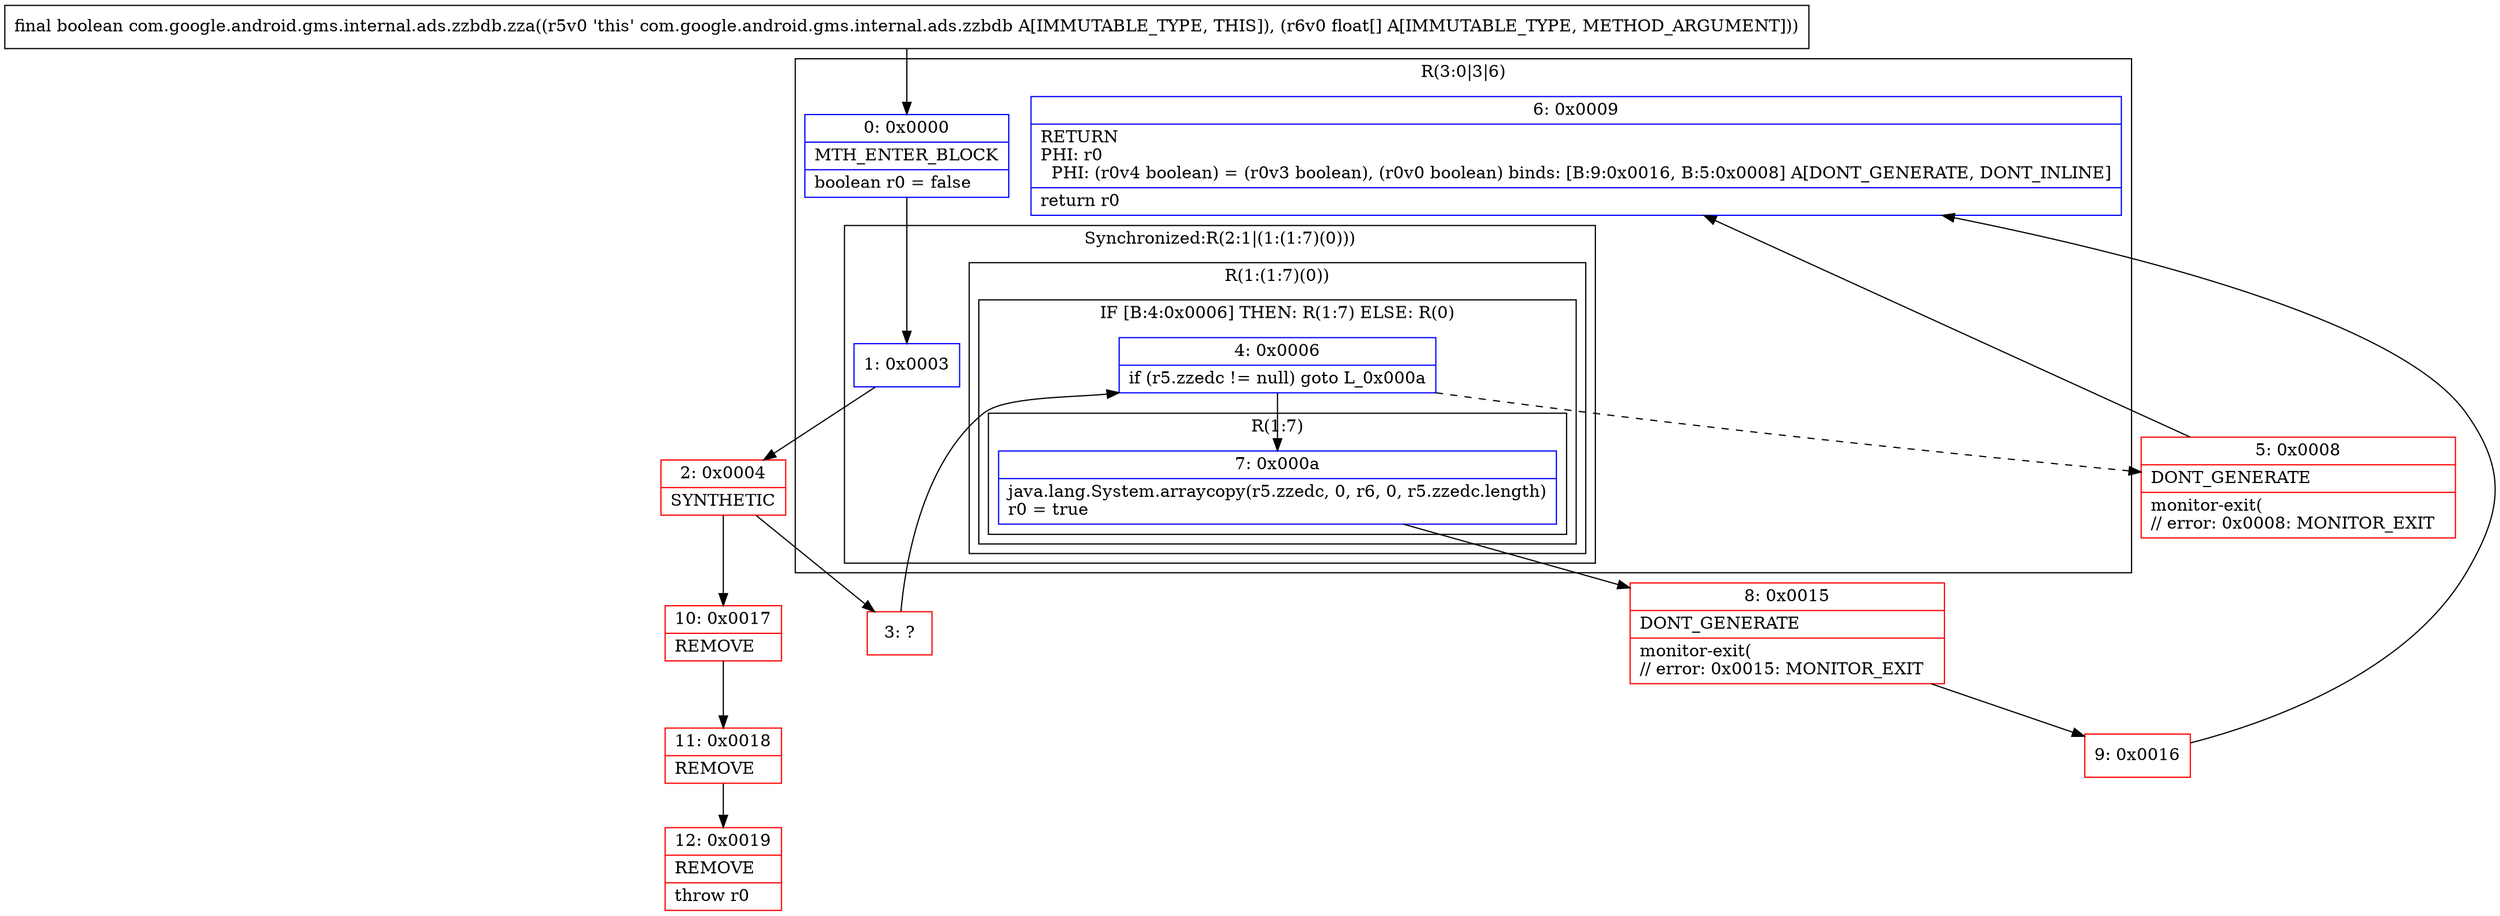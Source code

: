 digraph "CFG forcom.google.android.gms.internal.ads.zzbdb.zza([F)Z" {
subgraph cluster_Region_47930419 {
label = "R(3:0|3|6)";
node [shape=record,color=blue];
Node_0 [shape=record,label="{0\:\ 0x0000|MTH_ENTER_BLOCK\l|boolean r0 = false\l}"];
subgraph cluster_SynchronizedRegion_2124286124 {
label = "Synchronized:R(2:1|(1:(1:7)(0)))";
node [shape=record,color=blue];
Node_1 [shape=record,label="{1\:\ 0x0003}"];
subgraph cluster_Region_961436682 {
label = "R(1:(1:7)(0))";
node [shape=record,color=blue];
subgraph cluster_IfRegion_1581892424 {
label = "IF [B:4:0x0006] THEN: R(1:7) ELSE: R(0)";
node [shape=record,color=blue];
Node_4 [shape=record,label="{4\:\ 0x0006|if (r5.zzedc != null) goto L_0x000a\l}"];
subgraph cluster_Region_541528479 {
label = "R(1:7)";
node [shape=record,color=blue];
Node_7 [shape=record,label="{7\:\ 0x000a|java.lang.System.arraycopy(r5.zzedc, 0, r6, 0, r5.zzedc.length)\lr0 = true\l}"];
}
subgraph cluster_Region_1499031092 {
label = "R(0)";
node [shape=record,color=blue];
}
}
}
}
Node_6 [shape=record,label="{6\:\ 0x0009|RETURN\lPHI: r0 \l  PHI: (r0v4 boolean) = (r0v3 boolean), (r0v0 boolean) binds: [B:9:0x0016, B:5:0x0008] A[DONT_GENERATE, DONT_INLINE]\l|return r0\l}"];
}
Node_2 [shape=record,color=red,label="{2\:\ 0x0004|SYNTHETIC\l}"];
Node_3 [shape=record,color=red,label="{3\:\ ?}"];
Node_5 [shape=record,color=red,label="{5\:\ 0x0008|DONT_GENERATE\l|monitor\-exit(\l\/\/ error: 0x0008: MONITOR_EXIT  \l}"];
Node_8 [shape=record,color=red,label="{8\:\ 0x0015|DONT_GENERATE\l|monitor\-exit(\l\/\/ error: 0x0015: MONITOR_EXIT  \l}"];
Node_9 [shape=record,color=red,label="{9\:\ 0x0016}"];
Node_10 [shape=record,color=red,label="{10\:\ 0x0017|REMOVE\l}"];
Node_11 [shape=record,color=red,label="{11\:\ 0x0018|REMOVE\l}"];
Node_12 [shape=record,color=red,label="{12\:\ 0x0019|REMOVE\l|throw r0\l}"];
MethodNode[shape=record,label="{final boolean com.google.android.gms.internal.ads.zzbdb.zza((r5v0 'this' com.google.android.gms.internal.ads.zzbdb A[IMMUTABLE_TYPE, THIS]), (r6v0 float[] A[IMMUTABLE_TYPE, METHOD_ARGUMENT])) }"];
MethodNode -> Node_0;
Node_0 -> Node_1;
Node_1 -> Node_2;
Node_4 -> Node_5[style=dashed];
Node_4 -> Node_7;
Node_7 -> Node_8;
Node_2 -> Node_3;
Node_2 -> Node_10;
Node_3 -> Node_4;
Node_5 -> Node_6;
Node_8 -> Node_9;
Node_9 -> Node_6;
Node_10 -> Node_11;
Node_11 -> Node_12;
}

